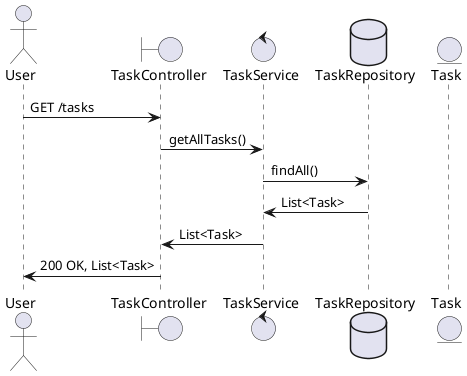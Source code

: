 @startuml
actor User
boundary TaskController
control TaskService
database TaskRepository
entity Task

User -> TaskController: GET /tasks
TaskController -> TaskService: getAllTasks()
TaskService -> TaskRepository: findAll()
TaskRepository -> TaskService: List<Task>
TaskService -> TaskController: List<Task>
TaskController -> User: 200 OK, List<Task>
@enduml
